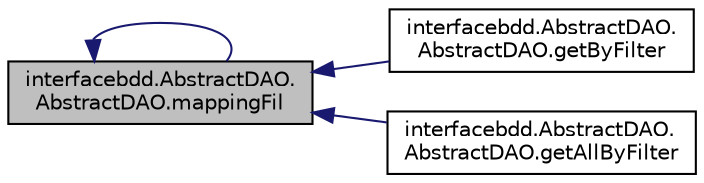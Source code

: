 digraph "interfacebdd.AbstractDAO.AbstractDAO.mappingFil"
{
 // INTERACTIVE_SVG=YES
  edge [fontname="Helvetica",fontsize="10",labelfontname="Helvetica",labelfontsize="10"];
  node [fontname="Helvetica",fontsize="10",shape=record];
  rankdir="LR";
  Node1 [label="interfacebdd.AbstractDAO.\lAbstractDAO.mappingFil",height=0.2,width=0.4,color="black", fillcolor="grey75", style="filled" fontcolor="black"];
  Node1 -> Node2 [dir="back",color="midnightblue",fontsize="10",style="solid",fontname="Helvetica"];
  Node2 [label="interfacebdd.AbstractDAO.\lAbstractDAO.getByFilter",height=0.2,width=0.4,color="black", fillcolor="white", style="filled",URL="$classinterfacebdd_1_1_abstract_d_a_o_1_1_abstract_d_a_o.html#ab0e91ef2d141bcdf41741472bbeb9594"];
  Node1 -> Node3 [dir="back",color="midnightblue",fontsize="10",style="solid",fontname="Helvetica"];
  Node3 [label="interfacebdd.AbstractDAO.\lAbstractDAO.getAllByFilter",height=0.2,width=0.4,color="black", fillcolor="white", style="filled",URL="$classinterfacebdd_1_1_abstract_d_a_o_1_1_abstract_d_a_o.html#a9d849e1a9e92995c63df05fe04a28539"];
  Node1 -> Node1 [dir="back",color="midnightblue",fontsize="10",style="solid",fontname="Helvetica"];
}

